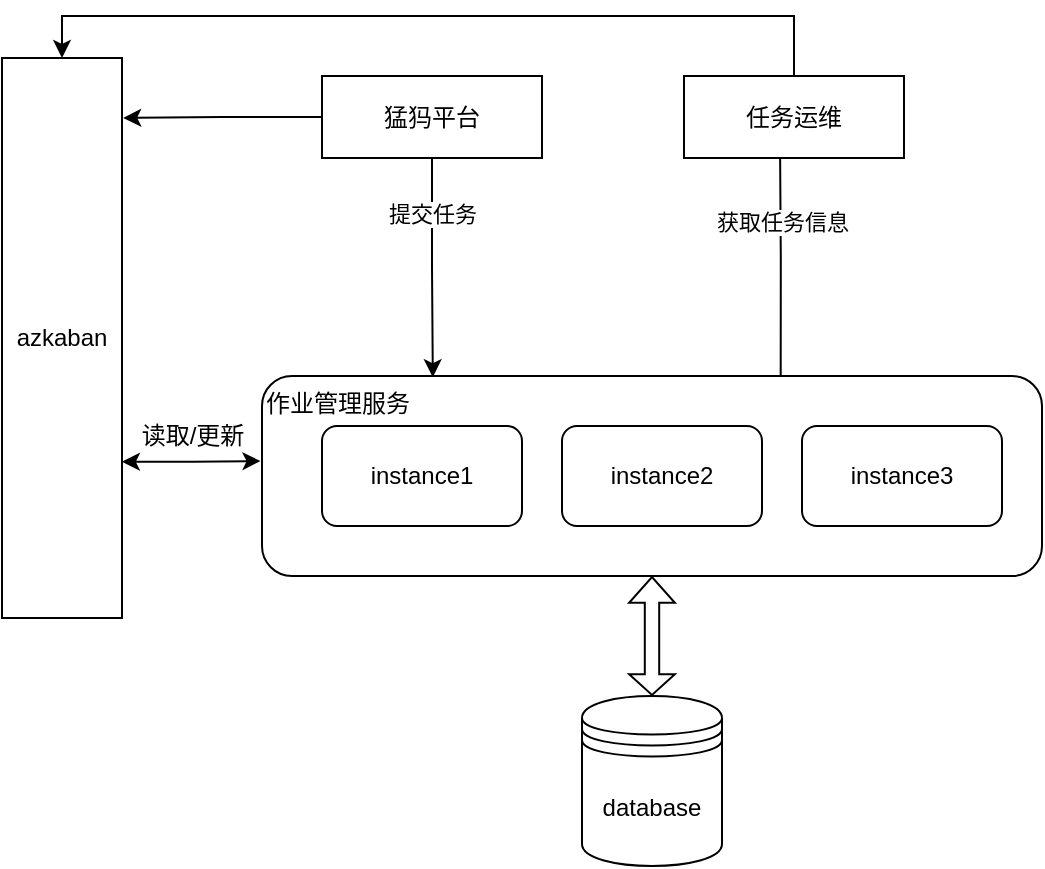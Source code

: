 <mxfile version="14.9.6" type="github">
  <diagram id="mZfhixNXZOIVuUxZR6Ya" name="第 1 页">
    <mxGraphModel dx="981" dy="526" grid="1" gridSize="10" guides="1" tooltips="1" connect="1" arrows="1" fold="1" page="1" pageScale="1" pageWidth="827" pageHeight="1169" math="0" shadow="0">
      <root>
        <mxCell id="0" />
        <mxCell id="1" parent="0" />
        <mxCell id="lOgmBhLKBQTDchqgfmT8-24" style="edgeStyle=orthogonalEdgeStyle;rounded=0;orthogonalLoop=1;jettySize=auto;html=1;exitX=0.5;exitY=1;exitDx=0;exitDy=0;entryX=0.5;entryY=0;entryDx=0;entryDy=0;startArrow=classic;startFill=1;endArrow=classic;endFill=1;shape=flexArrow;width=7.2;startSize=3.954;endSize=3.132;startWidth=14.667;endWidth=14.667;" edge="1" parent="1" source="lOgmBhLKBQTDchqgfmT8-13" target="lOgmBhLKBQTDchqgfmT8-1">
          <mxGeometry relative="1" as="geometry" />
        </mxCell>
        <mxCell id="lOgmBhLKBQTDchqgfmT8-29" style="edgeStyle=orthogonalEdgeStyle;rounded=0;orthogonalLoop=1;jettySize=auto;html=1;exitX=0.665;exitY=-0.001;exitDx=0;exitDy=0;startArrow=none;startFill=0;endArrow=classic;endFill=1;exitPerimeter=0;" edge="1" parent="1" source="lOgmBhLKBQTDchqgfmT8-13">
          <mxGeometry relative="1" as="geometry">
            <mxPoint x="439" y="182" as="targetPoint" />
          </mxGeometry>
        </mxCell>
        <mxCell id="lOgmBhLKBQTDchqgfmT8-30" value="获取任务信息" style="edgeLabel;html=1;align=center;verticalAlign=middle;resizable=0;points=[];" vertex="1" connectable="0" parent="lOgmBhLKBQTDchqgfmT8-29">
          <mxGeometry x="0.303" relative="1" as="geometry">
            <mxPoint as="offset" />
          </mxGeometry>
        </mxCell>
        <mxCell id="lOgmBhLKBQTDchqgfmT8-13" value="作业管理服务" style="rounded=1;whiteSpace=wrap;html=1;horizontal=1;align=left;verticalAlign=top;" vertex="1" parent="1">
          <mxGeometry x="180" y="300" width="390" height="100" as="geometry" />
        </mxCell>
        <mxCell id="lOgmBhLKBQTDchqgfmT8-1" value="database" style="shape=datastore;whiteSpace=wrap;html=1;" vertex="1" parent="1">
          <mxGeometry x="340" y="460" width="70" height="85" as="geometry" />
        </mxCell>
        <mxCell id="lOgmBhLKBQTDchqgfmT8-2" value="instance1" style="rounded=1;whiteSpace=wrap;html=1;" vertex="1" parent="1">
          <mxGeometry x="210" y="325" width="100" height="50" as="geometry" />
        </mxCell>
        <mxCell id="lOgmBhLKBQTDchqgfmT8-17" style="edgeStyle=orthogonalEdgeStyle;rounded=0;orthogonalLoop=1;jettySize=auto;html=1;exitX=0.5;exitY=1;exitDx=0;exitDy=0;entryX=0.219;entryY=0.006;entryDx=0;entryDy=0;entryPerimeter=0;" edge="1" parent="1" source="lOgmBhLKBQTDchqgfmT8-6" target="lOgmBhLKBQTDchqgfmT8-13">
          <mxGeometry relative="1" as="geometry" />
        </mxCell>
        <mxCell id="lOgmBhLKBQTDchqgfmT8-18" value="提交任务" style="edgeLabel;html=1;align=center;verticalAlign=middle;resizable=0;points=[];" vertex="1" connectable="0" parent="lOgmBhLKBQTDchqgfmT8-17">
          <mxGeometry x="-0.305" relative="1" as="geometry">
            <mxPoint y="-10" as="offset" />
          </mxGeometry>
        </mxCell>
        <mxCell id="lOgmBhLKBQTDchqgfmT8-25" style="edgeStyle=orthogonalEdgeStyle;rounded=0;orthogonalLoop=1;jettySize=auto;html=1;exitX=0;exitY=0.5;exitDx=0;exitDy=0;entryX=1.01;entryY=0.107;entryDx=0;entryDy=0;entryPerimeter=0;startArrow=none;startFill=0;endArrow=classic;endFill=1;" edge="1" parent="1" source="lOgmBhLKBQTDchqgfmT8-6" target="lOgmBhLKBQTDchqgfmT8-14">
          <mxGeometry relative="1" as="geometry" />
        </mxCell>
        <mxCell id="lOgmBhLKBQTDchqgfmT8-6" value="猛犸平台" style="rounded=0;whiteSpace=wrap;html=1;" vertex="1" parent="1">
          <mxGeometry x="210" y="150" width="110" height="41" as="geometry" />
        </mxCell>
        <mxCell id="lOgmBhLKBQTDchqgfmT8-22" style="edgeStyle=orthogonalEdgeStyle;rounded=0;orthogonalLoop=1;jettySize=auto;html=1;exitX=0.999;exitY=0.721;exitDx=0;exitDy=0;entryX=-0.002;entryY=0.425;entryDx=0;entryDy=0;entryPerimeter=0;startArrow=classic;startFill=1;endArrow=classic;endFill=1;exitPerimeter=0;" edge="1" parent="1" source="lOgmBhLKBQTDchqgfmT8-14" target="lOgmBhLKBQTDchqgfmT8-13">
          <mxGeometry relative="1" as="geometry" />
        </mxCell>
        <mxCell id="lOgmBhLKBQTDchqgfmT8-14" value="azkaban" style="rounded=0;whiteSpace=wrap;html=1;" vertex="1" parent="1">
          <mxGeometry x="50" y="141" width="60" height="280" as="geometry" />
        </mxCell>
        <mxCell id="lOgmBhLKBQTDchqgfmT8-26" style="edgeStyle=orthogonalEdgeStyle;rounded=0;orthogonalLoop=1;jettySize=auto;html=1;exitX=0.5;exitY=0;exitDx=0;exitDy=0;entryX=0.5;entryY=0;entryDx=0;entryDy=0;startArrow=none;startFill=0;endArrow=classic;endFill=1;" edge="1" parent="1" source="lOgmBhLKBQTDchqgfmT8-16" target="lOgmBhLKBQTDchqgfmT8-14">
          <mxGeometry relative="1" as="geometry">
            <Array as="points">
              <mxPoint x="446" y="120" />
              <mxPoint x="80" y="120" />
            </Array>
          </mxGeometry>
        </mxCell>
        <mxCell id="lOgmBhLKBQTDchqgfmT8-16" value="任务运维" style="rounded=0;whiteSpace=wrap;html=1;" vertex="1" parent="1">
          <mxGeometry x="391" y="150" width="110" height="41" as="geometry" />
        </mxCell>
        <mxCell id="lOgmBhLKBQTDchqgfmT8-23" value="读取/更新" style="text;html=1;align=center;verticalAlign=middle;resizable=0;points=[];autosize=1;strokeColor=none;" vertex="1" parent="1">
          <mxGeometry x="110" y="320" width="70" height="20" as="geometry" />
        </mxCell>
        <mxCell id="lOgmBhLKBQTDchqgfmT8-27" value="instance2" style="rounded=1;whiteSpace=wrap;html=1;" vertex="1" parent="1">
          <mxGeometry x="330" y="325" width="100" height="50" as="geometry" />
        </mxCell>
        <mxCell id="lOgmBhLKBQTDchqgfmT8-28" value="instance3" style="rounded=1;whiteSpace=wrap;html=1;" vertex="1" parent="1">
          <mxGeometry x="450" y="325" width="100" height="50" as="geometry" />
        </mxCell>
      </root>
    </mxGraphModel>
  </diagram>
</mxfile>
